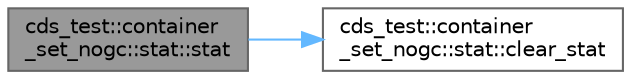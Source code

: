 digraph "cds_test::container_set_nogc::stat::stat"
{
 // LATEX_PDF_SIZE
  bgcolor="transparent";
  edge [fontname=Helvetica,fontsize=10,labelfontname=Helvetica,labelfontsize=10];
  node [fontname=Helvetica,fontsize=10,shape=box,height=0.2,width=0.4];
  rankdir="LR";
  Node1 [id="Node000001",label="cds_test::container\l_set_nogc::stat::stat",height=0.2,width=0.4,color="gray40", fillcolor="grey60", style="filled", fontcolor="black",tooltip=" "];
  Node1 -> Node2 [id="edge1_Node000001_Node000002",color="steelblue1",style="solid",tooltip=" "];
  Node2 [id="Node000002",label="cds_test::container\l_set_nogc::stat::clear_stat",height=0.2,width=0.4,color="grey40", fillcolor="white", style="filled",URL="$structcds__test_1_1container__set__nogc_1_1stat.html#a770ad216924a4712658e0c2cb0ab1fdc",tooltip=" "];
}
